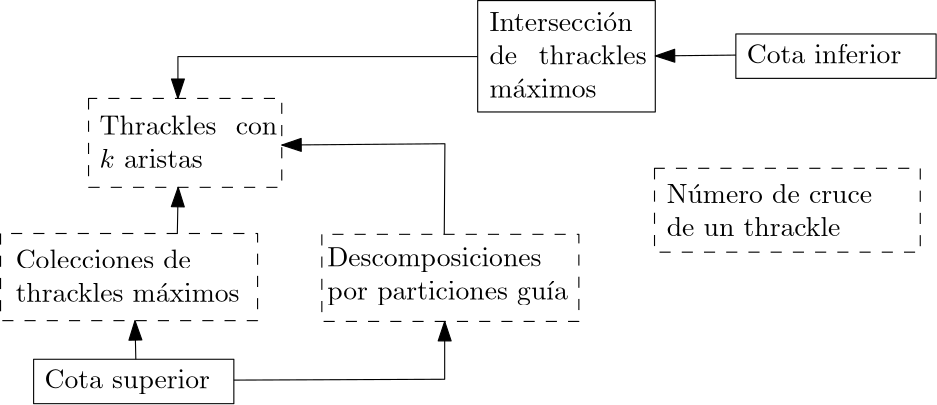 <?xml version="1.0"?>
<!DOCTYPE ipe SYSTEM "ipe.dtd">
<ipe version="70206" creator="Ipe 7.2.7">
<info created="D:20190821172207" modified="D:20190821210033"/>
<ipestyle name="basic">
<symbol name="arrow/arc(spx)">
<path stroke="sym-stroke" fill="sym-stroke" pen="sym-pen">
0 0 m
-1 0.333 l
-1 -0.333 l
h
</path>
</symbol>
<symbol name="arrow/farc(spx)">
<path stroke="sym-stroke" fill="white" pen="sym-pen">
0 0 m
-1 0.333 l
-1 -0.333 l
h
</path>
</symbol>
<symbol name="arrow/ptarc(spx)">
<path stroke="sym-stroke" fill="sym-stroke" pen="sym-pen">
0 0 m
-1 0.333 l
-0.8 0 l
-1 -0.333 l
h
</path>
</symbol>
<symbol name="arrow/fptarc(spx)">
<path stroke="sym-stroke" fill="white" pen="sym-pen">
0 0 m
-1 0.333 l
-0.8 0 l
-1 -0.333 l
h
</path>
</symbol>
<symbol name="mark/circle(sx)" transformations="translations">
<path fill="sym-stroke">
0.6 0 0 0.6 0 0 e
0.4 0 0 0.4 0 0 e
</path>
</symbol>
<symbol name="mark/disk(sx)" transformations="translations">
<path fill="sym-stroke">
0.6 0 0 0.6 0 0 e
</path>
</symbol>
<symbol name="mark/fdisk(sfx)" transformations="translations">
<group>
<path fill="sym-fill">
0.5 0 0 0.5 0 0 e
</path>
<path fill="sym-stroke" fillrule="eofill">
0.6 0 0 0.6 0 0 e
0.4 0 0 0.4 0 0 e
</path>
</group>
</symbol>
<symbol name="mark/box(sx)" transformations="translations">
<path fill="sym-stroke" fillrule="eofill">
-0.6 -0.6 m
0.6 -0.6 l
0.6 0.6 l
-0.6 0.6 l
h
-0.4 -0.4 m
0.4 -0.4 l
0.4 0.4 l
-0.4 0.4 l
h
</path>
</symbol>
<symbol name="mark/square(sx)" transformations="translations">
<path fill="sym-stroke">
-0.6 -0.6 m
0.6 -0.6 l
0.6 0.6 l
-0.6 0.6 l
h
</path>
</symbol>
<symbol name="mark/fsquare(sfx)" transformations="translations">
<group>
<path fill="sym-fill">
-0.5 -0.5 m
0.5 -0.5 l
0.5 0.5 l
-0.5 0.5 l
h
</path>
<path fill="sym-stroke" fillrule="eofill">
-0.6 -0.6 m
0.6 -0.6 l
0.6 0.6 l
-0.6 0.6 l
h
-0.4 -0.4 m
0.4 -0.4 l
0.4 0.4 l
-0.4 0.4 l
h
</path>
</group>
</symbol>
<symbol name="mark/cross(sx)" transformations="translations">
<group>
<path fill="sym-stroke">
-0.43 -0.57 m
0.57 0.43 l
0.43 0.57 l
-0.57 -0.43 l
h
</path>
<path fill="sym-stroke">
-0.43 0.57 m
0.57 -0.43 l
0.43 -0.57 l
-0.57 0.43 l
h
</path>
</group>
</symbol>
<symbol name="arrow/fnormal(spx)">
<path stroke="sym-stroke" fill="white" pen="sym-pen">
0 0 m
-1 0.333 l
-1 -0.333 l
h
</path>
</symbol>
<symbol name="arrow/pointed(spx)">
<path stroke="sym-stroke" fill="sym-stroke" pen="sym-pen">
0 0 m
-1 0.333 l
-0.8 0 l
-1 -0.333 l
h
</path>
</symbol>
<symbol name="arrow/fpointed(spx)">
<path stroke="sym-stroke" fill="white" pen="sym-pen">
0 0 m
-1 0.333 l
-0.8 0 l
-1 -0.333 l
h
</path>
</symbol>
<symbol name="arrow/linear(spx)">
<path stroke="sym-stroke" pen="sym-pen">
-1 0.333 m
0 0 l
-1 -0.333 l
</path>
</symbol>
<symbol name="arrow/fdouble(spx)">
<path stroke="sym-stroke" fill="white" pen="sym-pen">
0 0 m
-1 0.333 l
-1 -0.333 l
h
-1 0 m
-2 0.333 l
-2 -0.333 l
h
</path>
</symbol>
<symbol name="arrow/double(spx)">
<path stroke="sym-stroke" fill="sym-stroke" pen="sym-pen">
0 0 m
-1 0.333 l
-1 -0.333 l
h
-1 0 m
-2 0.333 l
-2 -0.333 l
h
</path>
</symbol>
<pen name="heavier" value="0.8"/>
<pen name="fat" value="1.2"/>
<pen name="ultrafat" value="2"/>
<symbolsize name="large" value="5"/>
<symbolsize name="small" value="2"/>
<symbolsize name="tiny" value="1.1"/>
<arrowsize name="large" value="10"/>
<arrowsize name="small" value="5"/>
<arrowsize name="tiny" value="3"/>
<color name="red" value="1 0 0"/>
<color name="green" value="0 1 0"/>
<color name="blue" value="0 0 1"/>
<color name="yellow" value="1 1 0"/>
<color name="orange" value="1 0.647 0"/>
<color name="gold" value="1 0.843 0"/>
<color name="purple" value="0.627 0.125 0.941"/>
<color name="gray" value="0.745"/>
<color name="brown" value="0.647 0.165 0.165"/>
<color name="navy" value="0 0 0.502"/>
<color name="pink" value="1 0.753 0.796"/>
<color name="seagreen" value="0.18 0.545 0.341"/>
<color name="turquoise" value="0.251 0.878 0.816"/>
<color name="violet" value="0.933 0.51 0.933"/>
<color name="darkblue" value="0 0 0.545"/>
<color name="darkcyan" value="0 0.545 0.545"/>
<color name="darkgray" value="0.663"/>
<color name="darkgreen" value="0 0.392 0"/>
<color name="darkmagenta" value="0.545 0 0.545"/>
<color name="darkorange" value="1 0.549 0"/>
<color name="darkred" value="0.545 0 0"/>
<color name="lightblue" value="0.678 0.847 0.902"/>
<color name="lightcyan" value="0.878 1 1"/>
<color name="lightgray" value="0.827"/>
<color name="lightgreen" value="0.565 0.933 0.565"/>
<color name="lightyellow" value="1 1 0.878"/>
<dashstyle name="dashed" value="[4] 0"/>
<dashstyle name="dotted" value="[1 3] 0"/>
<dashstyle name="dash dotted" value="[4 2 1 2] 0"/>
<dashstyle name="dash dot dotted" value="[4 2 1 2 1 2] 0"/>
<textsize name="large" value="\large"/>
<textsize name="Large" value="\Large"/>
<textsize name="LARGE" value="\LARGE"/>
<textsize name="huge" value="\huge"/>
<textsize name="Huge" value="\Huge"/>
<textsize name="small" value="\small"/>
<textsize name="footnote" value="\footnotesize"/>
<textsize name="tiny" value="\tiny"/>
<textstyle name="center" begin="\begin{center}" end="\end{center}"/>
<textstyle name="itemize" begin="\begin{itemize}" end="\end{itemize}"/>
<textstyle name="item" begin="\begin{itemize}\item{}" end="\end{itemize}"/>
<gridsize name="4 pts" value="4"/>
<gridsize name="8 pts (~3 mm)" value="8"/>
<gridsize name="16 pts (~6 mm)" value="16"/>
<gridsize name="32 pts (~12 mm)" value="32"/>
<gridsize name="10 pts (~3.5 mm)" value="10"/>
<gridsize name="20 pts (~7 mm)" value="20"/>
<gridsize name="14 pts (~5 mm)" value="14"/>
<gridsize name="28 pts (~10 mm)" value="28"/>
<gridsize name="56 pts (~20 mm)" value="56"/>
<anglesize name="90 deg" value="90"/>
<anglesize name="60 deg" value="60"/>
<anglesize name="45 deg" value="45"/>
<anglesize name="30 deg" value="30"/>
<anglesize name="22.5 deg" value="22.5"/>
<opacity name="10%" value="0.1"/>
<opacity name="30%" value="0.3"/>
<opacity name="50%" value="0.5"/>
<opacity name="75%" value="0.75"/>
<tiling name="falling" angle="-60" step="4" width="1"/>
<tiling name="rising" angle="30" step="4" width="1"/>
</ipestyle>
<page>
<layer name="alpha"/>
<view layers="alpha" active="alpha"/>
<path layer="alpha" matrix="0.724558 0 0 1 17.6283 0.301598" stroke="black" dash="dashed">
64 768 m
64 736 l
160 736 l
160 768 l
h
</path>
<text matrix="1 0 0 1 -12.0639 10.2696" transformations="translations" pos="80 752" stroke="black" type="minipage" width="64" height="11.924" depth="6.95" valign="top">Thrackles con
$k$ aristas</text>
<text matrix="0.272109 0 0 -3.69231 35.0455 3147.55" transformations="translations" pos="48.1467 670.789" stroke="black" type="minipage" width="65.3509" height="6.865" depth="1.88" valign="top">Cota superior</text>
<path matrix="1 0 0 1 -3.61917 0" stroke="black">
47.8451 674.408 m
47.8451 658.423 l
119.927 658.423 l
119.927 674.408 l
h
</path>
<text matrix="0.554415 0 0 1.15131 -42.4894 -178.175" transformations="translations" pos="144.733 764.581" stroke="black" type="minipage" width="85.143" height="11.924" depth="6.95" valign="baseline">Colecciones de

thrackles m\&apos;aximos</text>
<path matrix="1 0 0 1 -112.409 -47.8515" stroke="black" dash="dashed">
144.733 767.537 m
144.733 736.17 l
237.263 736.17 l
237.263 767.537 l
h
</path>
<path stroke="black" arrow="normal/normal">
81.0208 674.408 m
80.7192 688.318 l
</path>
<text matrix="1 0 0 1 9.80193 -4.70493" transformations="translations" pos="140.089 719.388" stroke="black" type="minipage" width="90.1204" height="12.84" depth="7.86" valign="top">Descomposiciones por particiones gu\&apos;ia</text>
<path matrix="1 0 0 1 3.25349 -48.1493" stroke="black" dash="dashed">
144.733 767.537 m
144.733 736.17 l
237.263 736.17 l
237.263 767.537 l
h
</path>
<path stroke="black" arrow="normal/normal">
116.308 666.908 m
192.207 667.209 l
192.207 688.021 l
</path>
<path stroke="black" arrow="normal/normal">
192.058 719.388 m
192.29 751.992 l
133.558 751.528 l
</path>
<path stroke="black" arrow="normal/normal">
95.9639 719.686 m
96.2655 736.302 l
</path>
<text matrix="1 0 0 1 0 -1.80959" transformations="translations" pos="208.339 783.404" stroke="black" type="minipage" width="56.601" height="17.899" depth="12.93" valign="baseline">Intersecci\&apos;on de 
thrackles m\&apos;aximos</text>
<path stroke="black">
204.089 803.544 m
204.089 763.432 l
268.028 763.432 l
268.028 803.544 l
h
</path>
<path stroke="black" arrow="normal/normal">
204.089 783.368 m
96.1774 783.368 l
96.1774 768.302 l
</path>
<text matrix="0.272109 0 0 -3.69231 287.852 3264.66" transformations="translations" pos="48.1467 670.789" stroke="black" type="minipage" width="65.3509" height="5.958" depth="0.96" valign="top">Cota inferior</text>
<path matrix="1 0 0 1 249.187 117.115" stroke="black">
47.8451 674.408 m
47.8451 658.423 l
119.927 658.423 l
119.927 674.408 l
h
</path>
<path stroke="black" arrow="normal/normal">
297.032 783.91 m
268.028 783.609 l
</path>
<text matrix="0.819355 0 0 0.981718 48.8397 16.5642" transformations="translations" pos="272.533 734.489" stroke="black" type="minipage" width="85.837" height="11.924" depth="6.95" valign="top">N\&apos;umero de cruce

de un thrackle</text>
<path stroke="black" dash="dashed">
267.75 743.154 m
267.75 712.964 l
363.416 712.964 l
363.416 743.154 l
h
</path>
</page>
</ipe>
